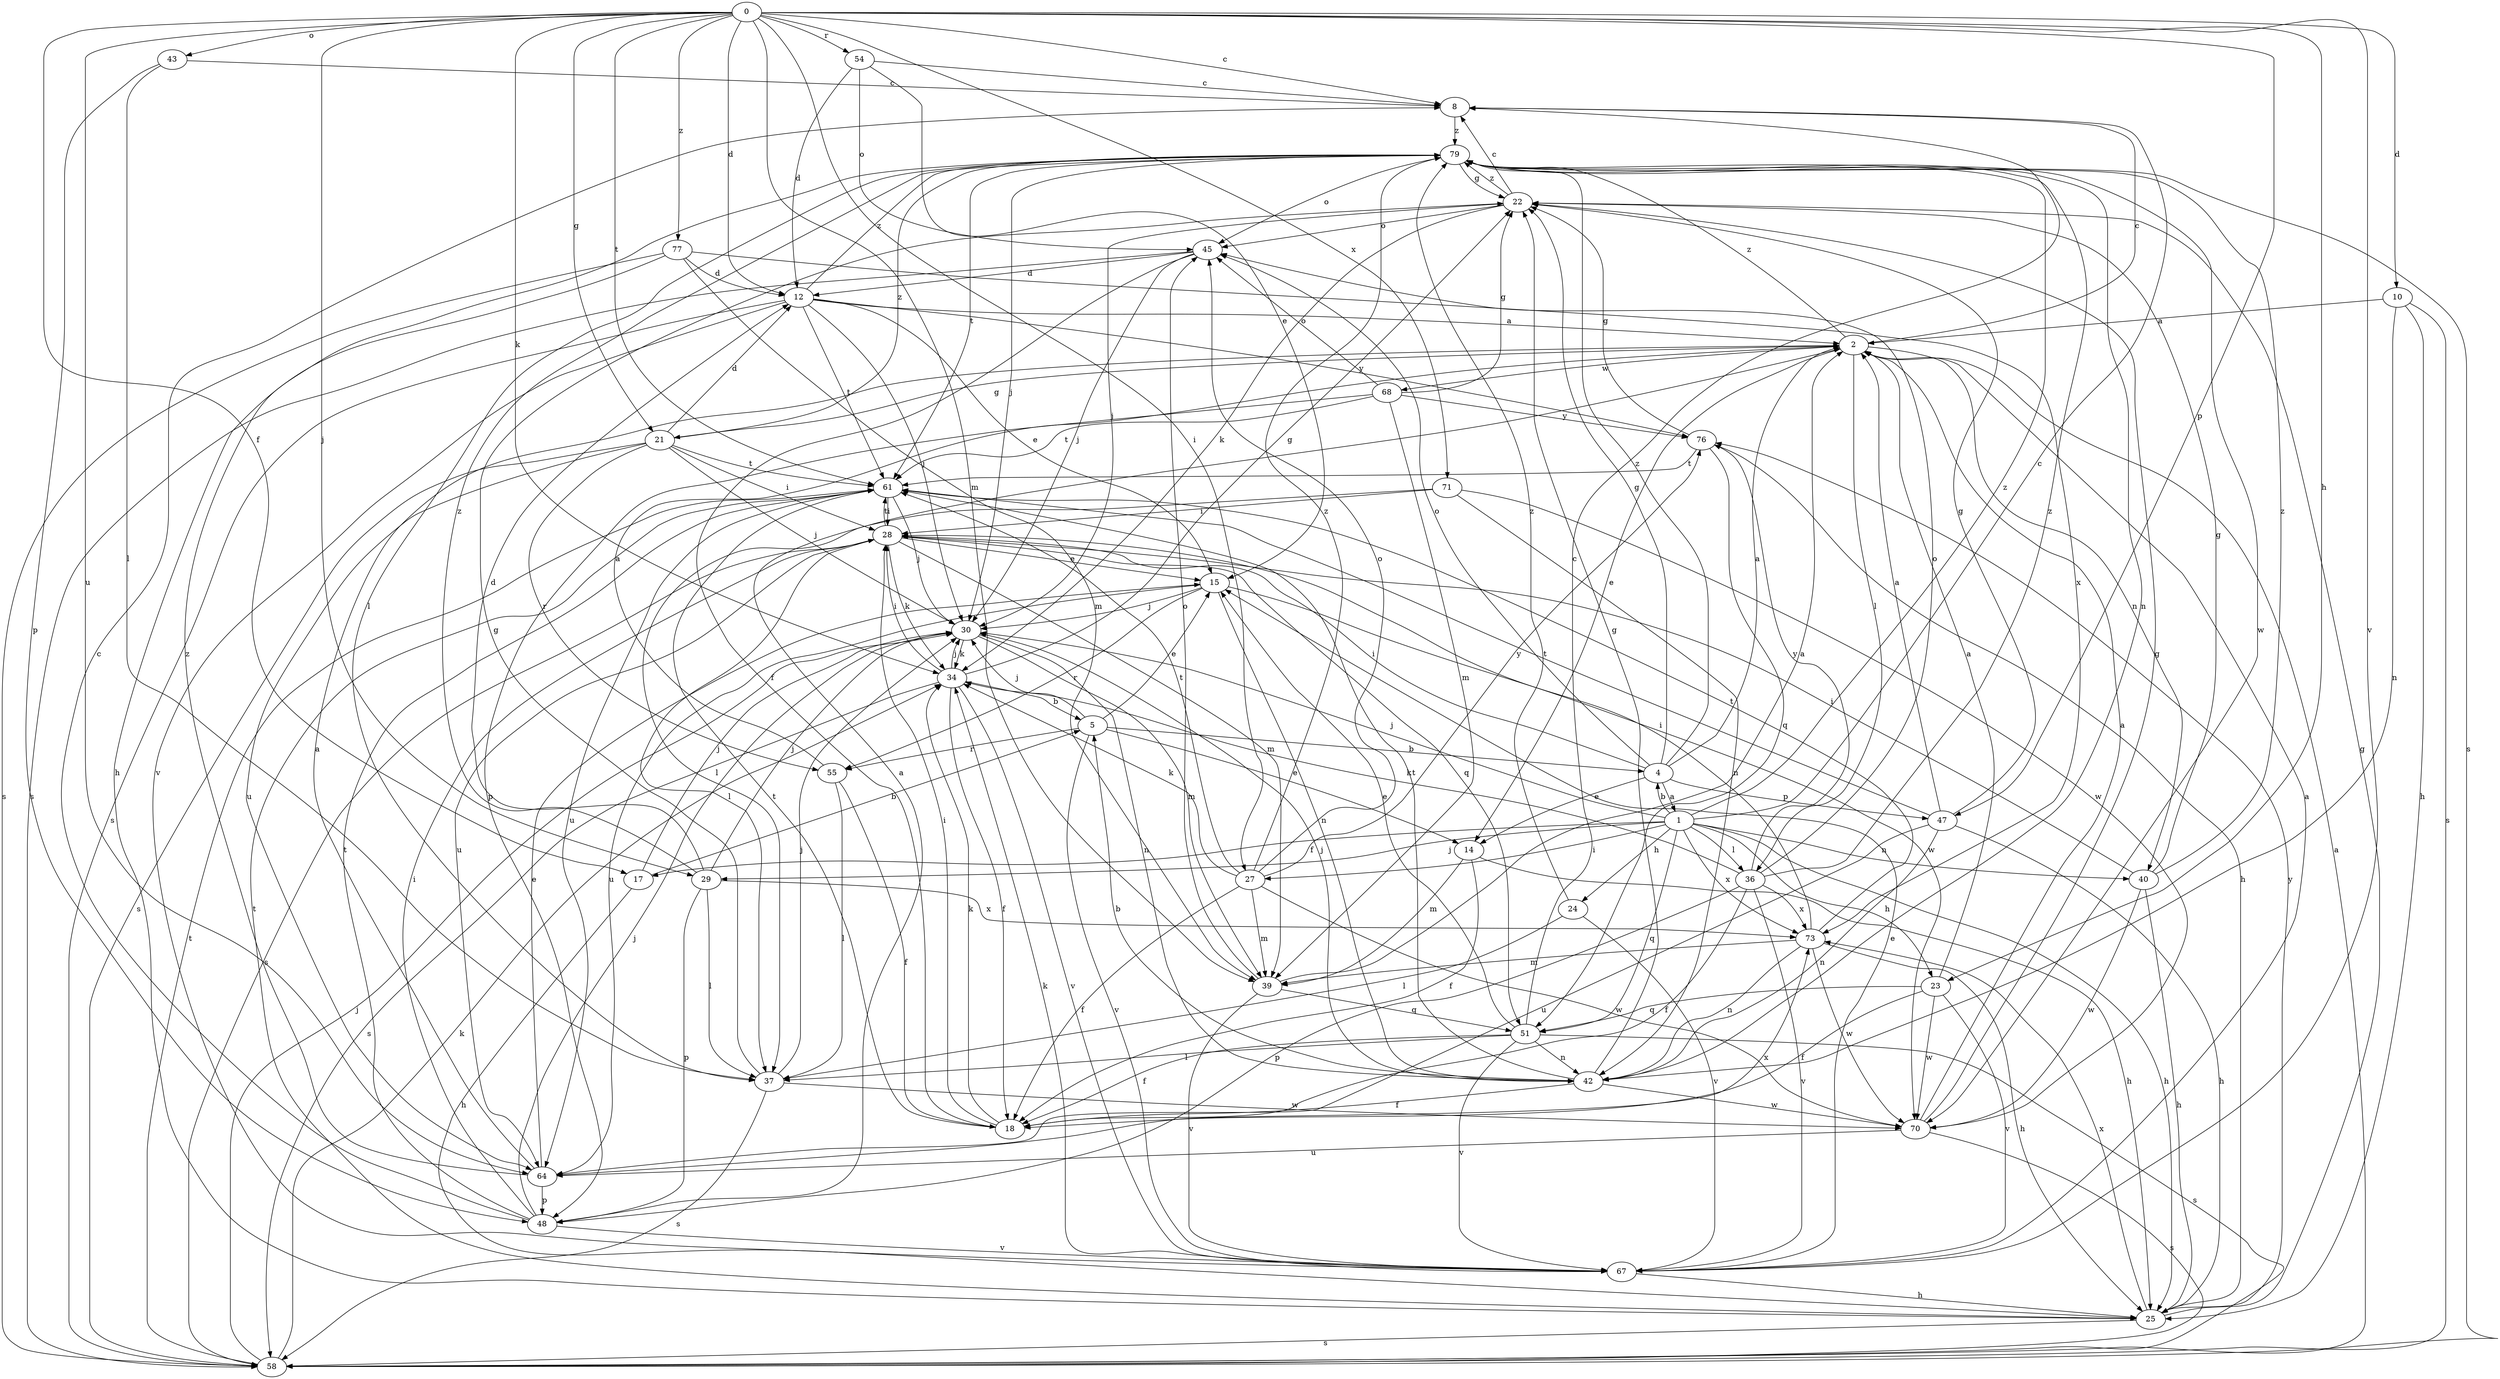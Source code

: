strict digraph  {
0;
1;
2;
4;
5;
8;
10;
12;
14;
15;
17;
18;
21;
22;
23;
24;
25;
27;
28;
29;
30;
34;
36;
37;
39;
40;
42;
43;
45;
47;
48;
51;
54;
55;
58;
61;
64;
67;
68;
70;
71;
73;
76;
77;
79;
0 -> 8  [label=c];
0 -> 10  [label=d];
0 -> 12  [label=d];
0 -> 17  [label=f];
0 -> 21  [label=g];
0 -> 23  [label=h];
0 -> 27  [label=i];
0 -> 29  [label=j];
0 -> 34  [label=k];
0 -> 39  [label=m];
0 -> 43  [label=o];
0 -> 47  [label=p];
0 -> 54  [label=r];
0 -> 61  [label=t];
0 -> 64  [label=u];
0 -> 67  [label=v];
0 -> 71  [label=x];
0 -> 77  [label=z];
1 -> 4  [label=b];
1 -> 8  [label=c];
1 -> 17  [label=f];
1 -> 23  [label=h];
1 -> 24  [label=h];
1 -> 25  [label=h];
1 -> 27  [label=i];
1 -> 29  [label=j];
1 -> 30  [label=j];
1 -> 36  [label=l];
1 -> 40  [label=n];
1 -> 51  [label=q];
1 -> 73  [label=x];
1 -> 79  [label=z];
2 -> 8  [label=c];
2 -> 14  [label=e];
2 -> 21  [label=g];
2 -> 36  [label=l];
2 -> 40  [label=n];
2 -> 68  [label=w];
2 -> 79  [label=z];
4 -> 1  [label=a];
4 -> 2  [label=a];
4 -> 14  [label=e];
4 -> 22  [label=g];
4 -> 28  [label=i];
4 -> 45  [label=o];
4 -> 47  [label=p];
4 -> 79  [label=z];
5 -> 4  [label=b];
5 -> 14  [label=e];
5 -> 15  [label=e];
5 -> 30  [label=j];
5 -> 55  [label=r];
5 -> 67  [label=v];
8 -> 79  [label=z];
10 -> 2  [label=a];
10 -> 25  [label=h];
10 -> 42  [label=n];
10 -> 58  [label=s];
12 -> 2  [label=a];
12 -> 15  [label=e];
12 -> 30  [label=j];
12 -> 58  [label=s];
12 -> 61  [label=t];
12 -> 67  [label=v];
12 -> 76  [label=y];
12 -> 79  [label=z];
14 -> 18  [label=f];
14 -> 25  [label=h];
14 -> 39  [label=m];
15 -> 30  [label=j];
15 -> 42  [label=n];
15 -> 55  [label=r];
15 -> 64  [label=u];
15 -> 70  [label=w];
17 -> 5  [label=b];
17 -> 25  [label=h];
17 -> 30  [label=j];
18 -> 28  [label=i];
18 -> 34  [label=k];
18 -> 61  [label=t];
21 -> 12  [label=d];
21 -> 28  [label=i];
21 -> 30  [label=j];
21 -> 55  [label=r];
21 -> 58  [label=s];
21 -> 61  [label=t];
21 -> 64  [label=u];
21 -> 79  [label=z];
22 -> 8  [label=c];
22 -> 30  [label=j];
22 -> 34  [label=k];
22 -> 45  [label=o];
22 -> 79  [label=z];
23 -> 2  [label=a];
23 -> 18  [label=f];
23 -> 51  [label=q];
23 -> 67  [label=v];
23 -> 70  [label=w];
24 -> 37  [label=l];
24 -> 67  [label=v];
24 -> 79  [label=z];
25 -> 22  [label=g];
25 -> 58  [label=s];
25 -> 61  [label=t];
25 -> 73  [label=x];
25 -> 76  [label=y];
27 -> 18  [label=f];
27 -> 34  [label=k];
27 -> 39  [label=m];
27 -> 45  [label=o];
27 -> 61  [label=t];
27 -> 70  [label=w];
27 -> 76  [label=y];
27 -> 79  [label=z];
28 -> 15  [label=e];
28 -> 34  [label=k];
28 -> 37  [label=l];
28 -> 39  [label=m];
28 -> 51  [label=q];
28 -> 58  [label=s];
28 -> 61  [label=t];
28 -> 64  [label=u];
29 -> 12  [label=d];
29 -> 30  [label=j];
29 -> 37  [label=l];
29 -> 48  [label=p];
29 -> 73  [label=x];
29 -> 79  [label=z];
30 -> 34  [label=k];
30 -> 39  [label=m];
30 -> 42  [label=n];
34 -> 5  [label=b];
34 -> 18  [label=f];
34 -> 22  [label=g];
34 -> 28  [label=i];
34 -> 30  [label=j];
34 -> 58  [label=s];
34 -> 67  [label=v];
36 -> 18  [label=f];
36 -> 34  [label=k];
36 -> 45  [label=o];
36 -> 48  [label=p];
36 -> 67  [label=v];
36 -> 73  [label=x];
36 -> 76  [label=y];
36 -> 79  [label=z];
37 -> 22  [label=g];
37 -> 30  [label=j];
37 -> 58  [label=s];
37 -> 70  [label=w];
39 -> 2  [label=a];
39 -> 45  [label=o];
39 -> 51  [label=q];
39 -> 67  [label=v];
40 -> 22  [label=g];
40 -> 25  [label=h];
40 -> 28  [label=i];
40 -> 70  [label=w];
40 -> 79  [label=z];
42 -> 5  [label=b];
42 -> 18  [label=f];
42 -> 22  [label=g];
42 -> 30  [label=j];
42 -> 61  [label=t];
42 -> 70  [label=w];
43 -> 8  [label=c];
43 -> 37  [label=l];
43 -> 48  [label=p];
45 -> 12  [label=d];
45 -> 18  [label=f];
45 -> 30  [label=j];
45 -> 58  [label=s];
47 -> 2  [label=a];
47 -> 22  [label=g];
47 -> 25  [label=h];
47 -> 42  [label=n];
47 -> 61  [label=t];
47 -> 64  [label=u];
48 -> 2  [label=a];
48 -> 8  [label=c];
48 -> 28  [label=i];
48 -> 30  [label=j];
48 -> 61  [label=t];
48 -> 67  [label=v];
51 -> 8  [label=c];
51 -> 15  [label=e];
51 -> 18  [label=f];
51 -> 37  [label=l];
51 -> 42  [label=n];
51 -> 58  [label=s];
51 -> 67  [label=v];
54 -> 8  [label=c];
54 -> 12  [label=d];
54 -> 15  [label=e];
54 -> 45  [label=o];
55 -> 2  [label=a];
55 -> 18  [label=f];
55 -> 37  [label=l];
58 -> 2  [label=a];
58 -> 30  [label=j];
58 -> 34  [label=k];
58 -> 61  [label=t];
61 -> 28  [label=i];
61 -> 30  [label=j];
61 -> 64  [label=u];
64 -> 2  [label=a];
64 -> 15  [label=e];
64 -> 48  [label=p];
64 -> 73  [label=x];
64 -> 79  [label=z];
67 -> 2  [label=a];
67 -> 15  [label=e];
67 -> 25  [label=h];
67 -> 34  [label=k];
68 -> 22  [label=g];
68 -> 39  [label=m];
68 -> 45  [label=o];
68 -> 48  [label=p];
68 -> 61  [label=t];
68 -> 76  [label=y];
70 -> 2  [label=a];
70 -> 22  [label=g];
70 -> 58  [label=s];
70 -> 64  [label=u];
71 -> 28  [label=i];
71 -> 37  [label=l];
71 -> 42  [label=n];
71 -> 70  [label=w];
73 -> 25  [label=h];
73 -> 28  [label=i];
73 -> 39  [label=m];
73 -> 42  [label=n];
73 -> 61  [label=t];
73 -> 70  [label=w];
76 -> 22  [label=g];
76 -> 25  [label=h];
76 -> 51  [label=q];
76 -> 61  [label=t];
77 -> 12  [label=d];
77 -> 25  [label=h];
77 -> 39  [label=m];
77 -> 58  [label=s];
77 -> 73  [label=x];
79 -> 22  [label=g];
79 -> 30  [label=j];
79 -> 37  [label=l];
79 -> 42  [label=n];
79 -> 45  [label=o];
79 -> 58  [label=s];
79 -> 61  [label=t];
79 -> 70  [label=w];
}
